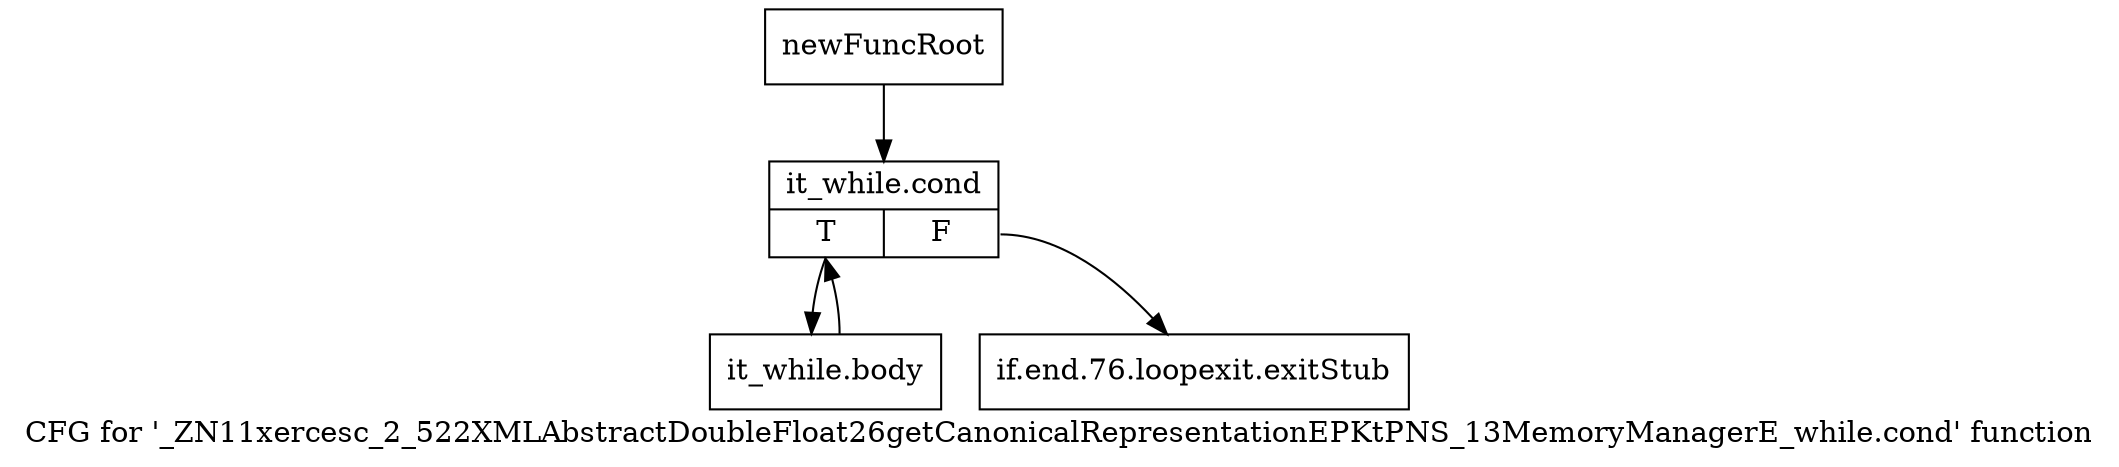 digraph "CFG for '_ZN11xercesc_2_522XMLAbstractDoubleFloat26getCanonicalRepresentationEPKtPNS_13MemoryManagerE_while.cond' function" {
	label="CFG for '_ZN11xercesc_2_522XMLAbstractDoubleFloat26getCanonicalRepresentationEPKtPNS_13MemoryManagerE_while.cond' function";

	Node0x9ae3140 [shape=record,label="{newFuncRoot}"];
	Node0x9ae3140 -> Node0x9ae3580;
	Node0x9ae3190 [shape=record,label="{if.end.76.loopexit.exitStub}"];
	Node0x9ae3580 [shape=record,label="{it_while.cond|{<s0>T|<s1>F}}"];
	Node0x9ae3580:s0 -> Node0x9ae35d0;
	Node0x9ae3580:s1 -> Node0x9ae3190;
	Node0x9ae35d0 [shape=record,label="{it_while.body}"];
	Node0x9ae35d0 -> Node0x9ae3580;
}
